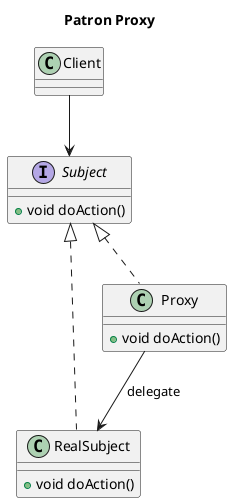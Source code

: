 /' FLYWEIGHT '/

@startuml

Title Patron Proxy

interface Subject{
    + void doAction()
}

class RealSubject implements Subject{
    + void doAction()
}

class Proxy implements Subject{
    + void doAction()
}

Proxy --> RealSubject: delegate

class Client

Client --> Subject

@enduml